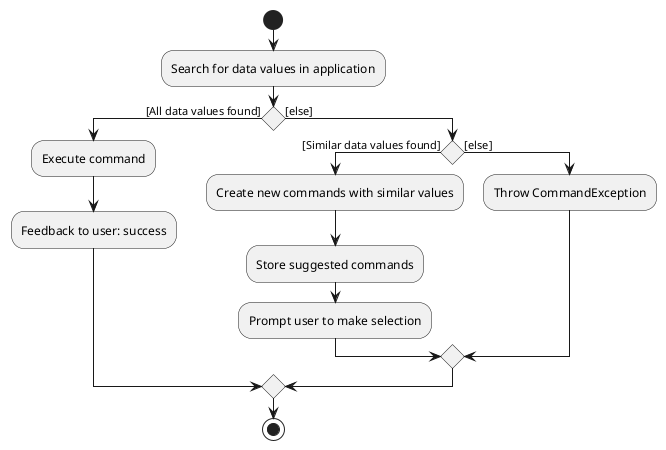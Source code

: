 @startuml
start
:Search for data values in application;
if () then ([All data values found])
  :Execute command;
  :Feedback to user: success;
else ([else])
  if () then ([Similar data values found])
    :Create new commands with similar values;
    :Store suggested commands;
    :Prompt user to make selection;
  else ([else])
    :Throw CommandException;
  endif
endif
stop
@enduml
